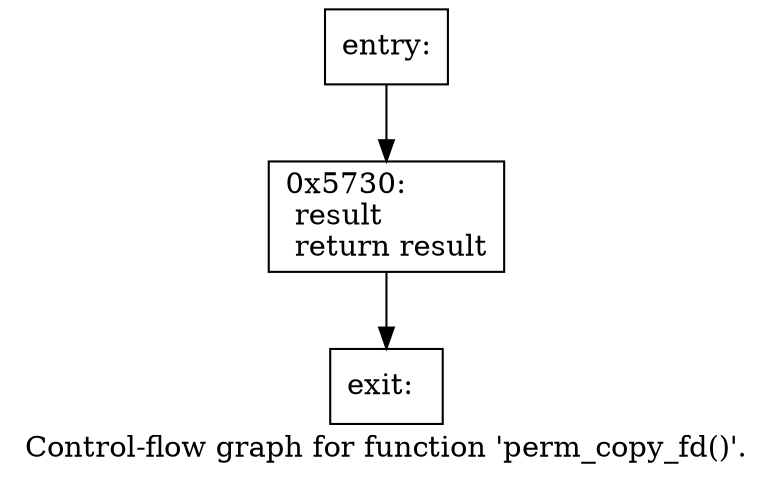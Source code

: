 digraph "Control-flow graph for function 'perm_copy_fd()'." {
  label="Control-flow graph for function 'perm_copy_fd()'.";
  node [shape=record];

  Node081A8150 [label="{entry:\l}"];
  Node081A8150 -> Node081A87C8;
  Node081A87C8 [label="{0x5730:\l  result\l  return result\l}"];
  Node081A87C8 -> Node081A83D8;
  Node081A83D8 [label="{exit:\l}"];

}
